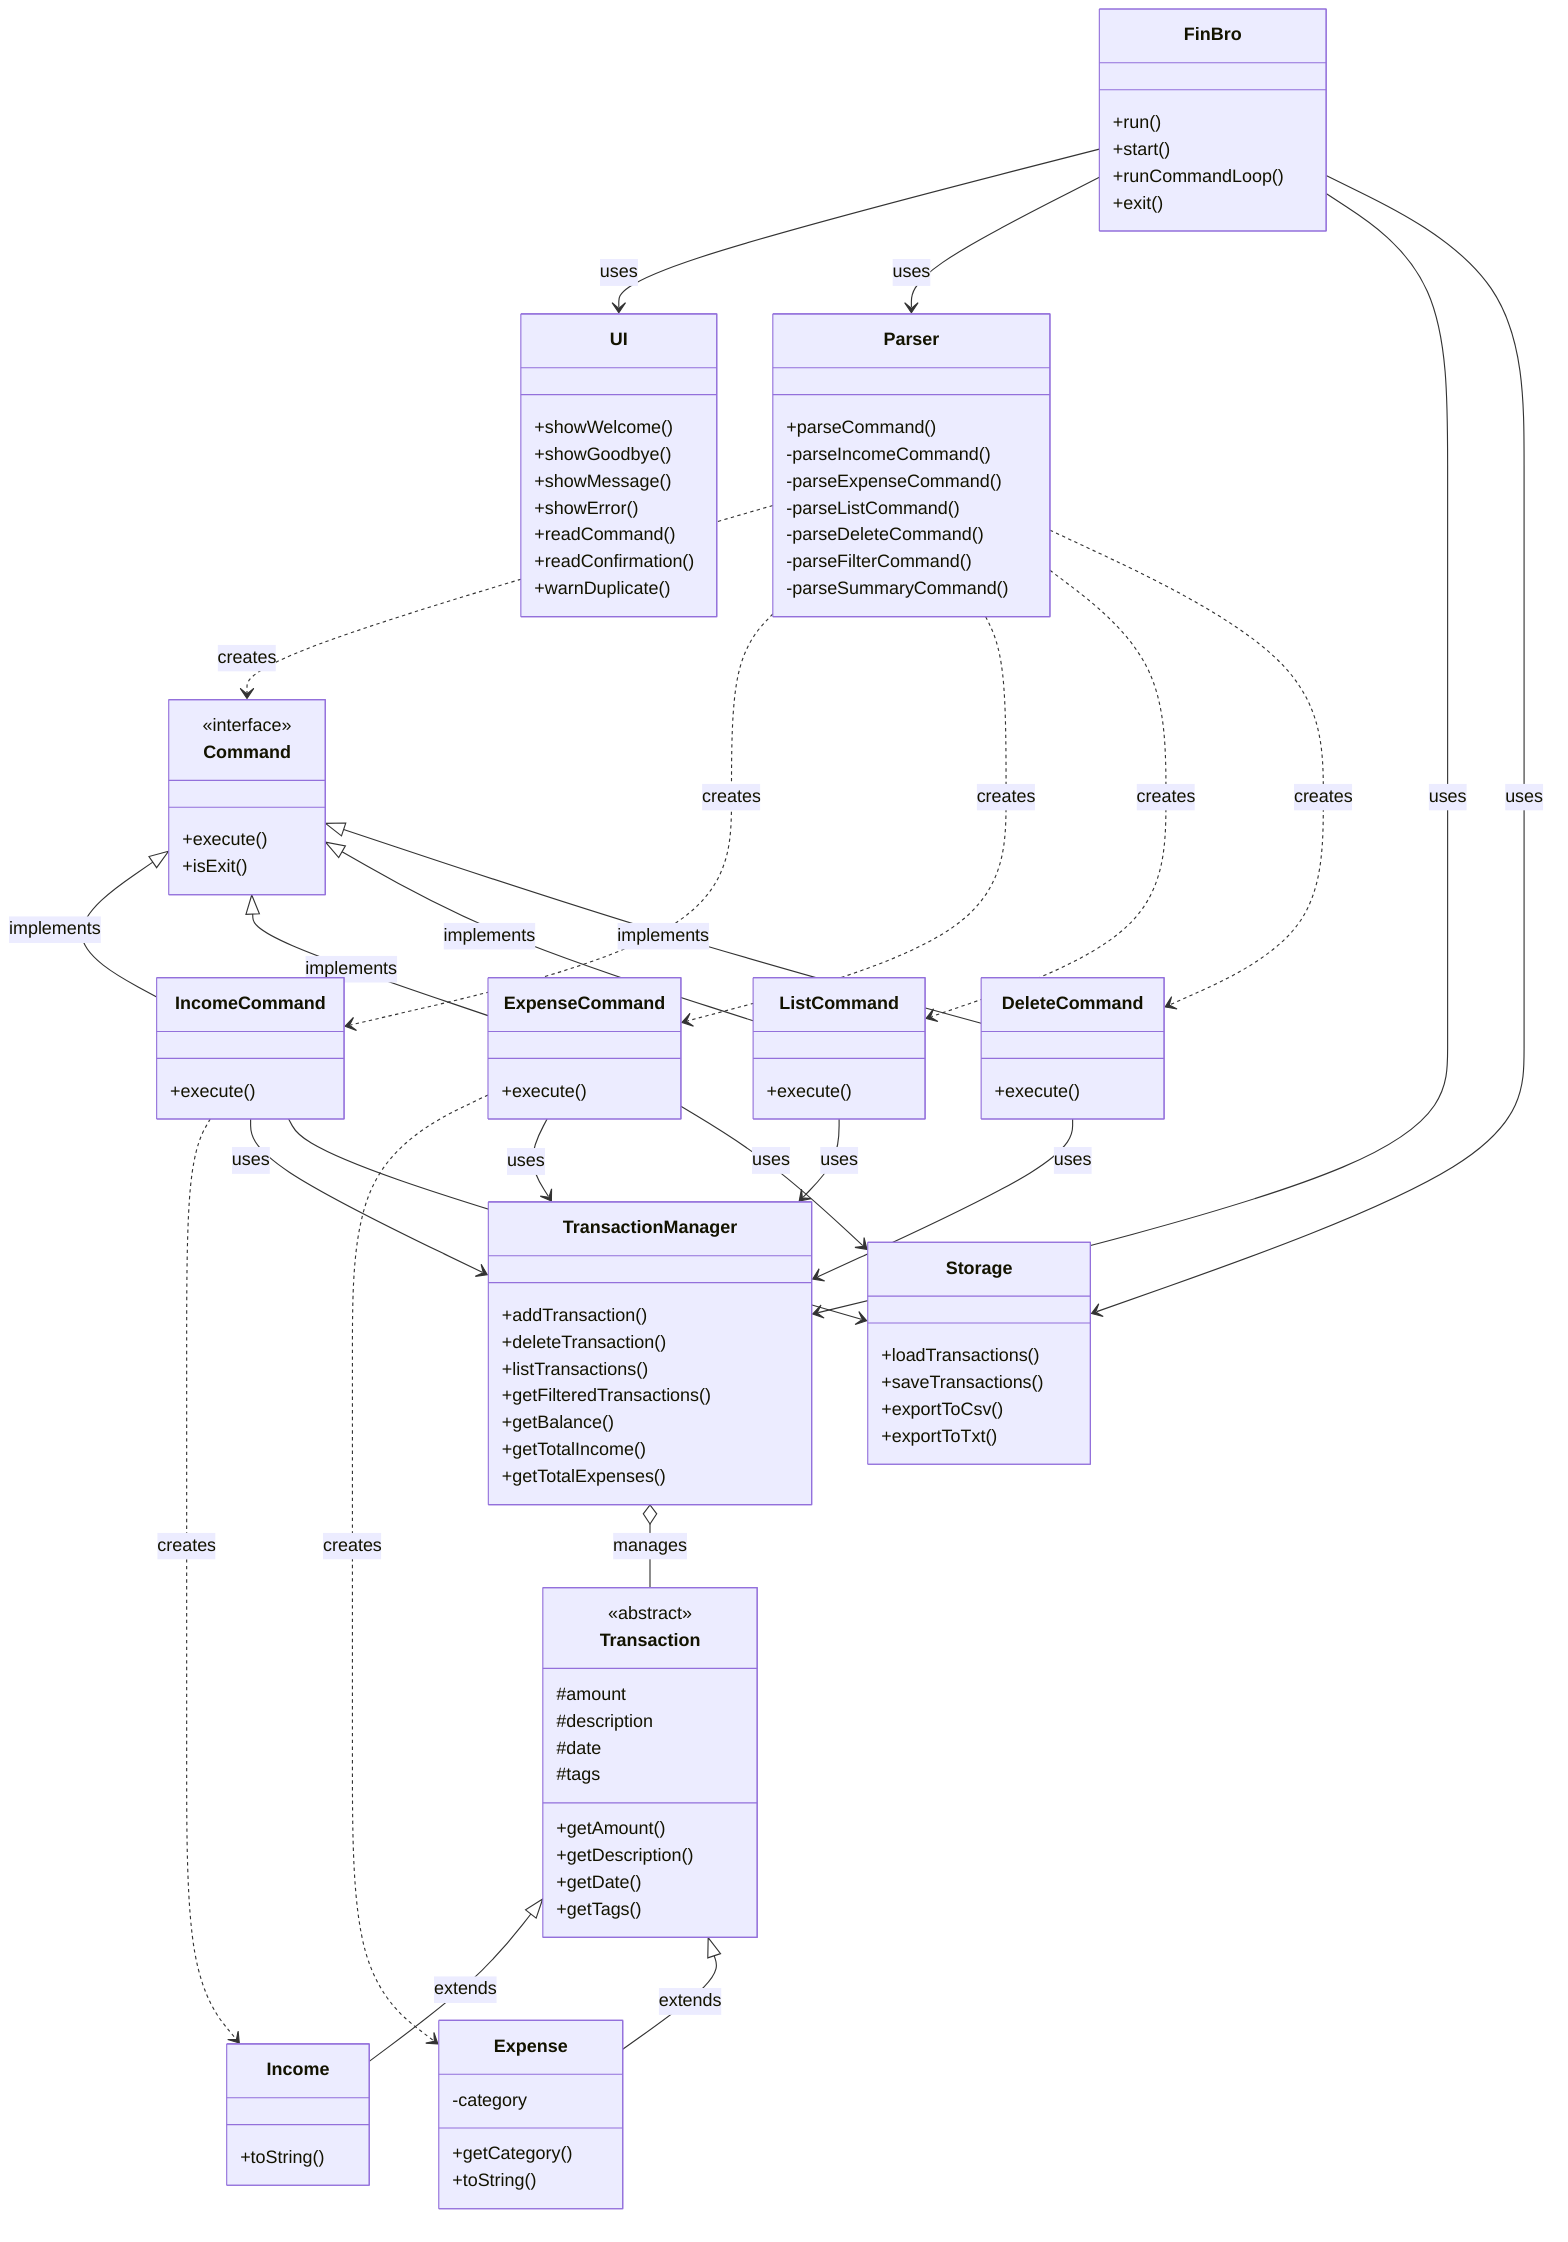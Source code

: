 classDiagram
    class FinBro {
        +run()
        +start()
        +runCommandLoop()
        +exit()
    }

    class UI {
        +showWelcome()
        +showGoodbye()
        +showMessage()
        +showError()
        +readCommand()
        +readConfirmation()
        +warnDuplicate()
    }

    class Parser {
        +parseCommand()
        -parseIncomeCommand()
        -parseExpenseCommand()
        -parseListCommand()
        -parseDeleteCommand()
        -parseFilterCommand()
        -parseSummaryCommand()
    }

    class Command {
        <<interface>>
        +execute()
        +isExit()
    }

    class TransactionManager {
        +addTransaction()
        +deleteTransaction()
        +listTransactions()
        +getFilteredTransactions()
        +getBalance()
        +getTotalIncome()
        +getTotalExpenses()
    }

    class Transaction {
        <<abstract>>
        #amount
        #description
        #date
        #tags
        +getAmount()
        +getDescription()
        +getDate()
        +getTags()
    }

    class Income {
        +toString()
    }

    class Expense {
        -category
        +getCategory()
        +toString()
    }

    class Storage {
        +loadTransactions()
        +saveTransactions()
        +exportToCsv()
        +exportToTxt()
    }

%% Command implementations
    class IncomeCommand {
        +execute()
    }

    class ExpenseCommand {
        +execute()
    }

    class ListCommand {
        +execute()
    }

    class DeleteCommand {
        +execute()
    }

%% Relationships
    FinBro --> UI : uses
    FinBro --> Parser : uses
    FinBro --> TransactionManager : uses
    FinBro --> Storage : uses

    Parser ..> Command : creates
    Parser ..> IncomeCommand : creates
    Parser ..> ExpenseCommand : creates
    Parser ..> ListCommand : creates
    Parser ..> DeleteCommand : creates

    Command <|-- IncomeCommand : implements
    Command <|-- ExpenseCommand : implements
    Command <|-- ListCommand : implements
    Command <|-- DeleteCommand : implements

    Transaction <|-- Income : extends
    Transaction <|-- Expense : extends

    TransactionManager o-- Transaction : manages

    IncomeCommand ..> Income : creates
    ExpenseCommand ..> Expense : creates

    IncomeCommand --> TransactionManager : uses
    IncomeCommand --> Storage : uses
    ExpenseCommand --> TransactionManager : uses
    ExpenseCommand --> Storage : uses
    ListCommand --> TransactionManager : uses
    DeleteCommand --> TransactionManager : uses